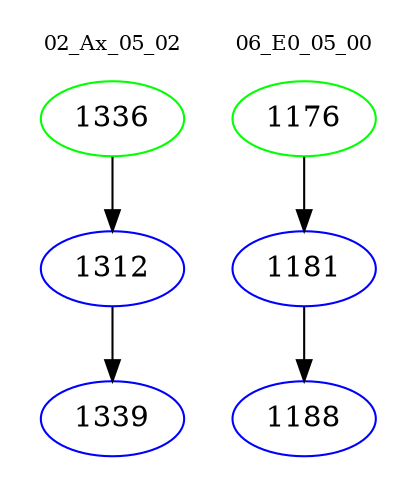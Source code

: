 digraph{
subgraph cluster_0 {
color = white
label = "02_Ax_05_02";
fontsize=10;
T0_1336 [label="1336", color="green"]
T0_1336 -> T0_1312 [color="black"]
T0_1312 [label="1312", color="blue"]
T0_1312 -> T0_1339 [color="black"]
T0_1339 [label="1339", color="blue"]
}
subgraph cluster_1 {
color = white
label = "06_E0_05_00";
fontsize=10;
T1_1176 [label="1176", color="green"]
T1_1176 -> T1_1181 [color="black"]
T1_1181 [label="1181", color="blue"]
T1_1181 -> T1_1188 [color="black"]
T1_1188 [label="1188", color="blue"]
}
}
